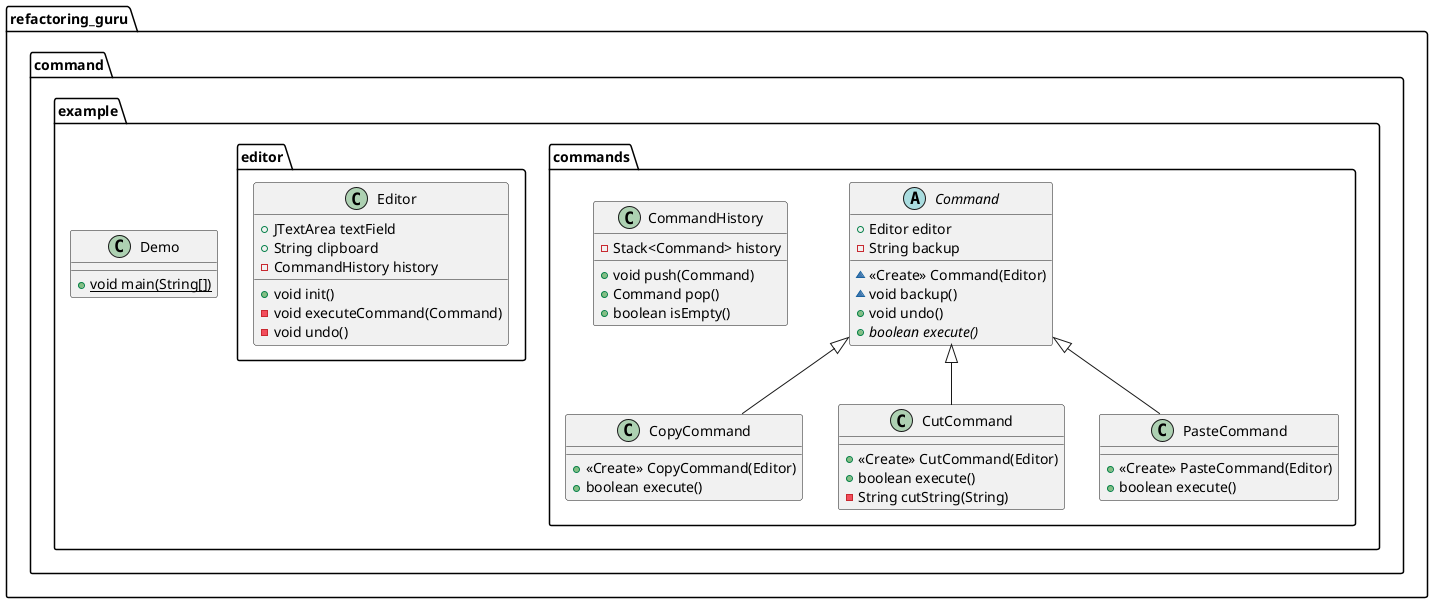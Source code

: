 @startuml
class refactoring_guru.command.example.commands.CopyCommand {
+ <<Create>> CopyCommand(Editor)
+ boolean execute()
}

abstract class refactoring_guru.command.example.commands.Command {
+ Editor editor
- String backup
~ <<Create>> Command(Editor)
~ void backup()
+ void undo()
+ {abstract}boolean execute()
}


class refactoring_guru.command.example.commands.CutCommand {
+ <<Create>> CutCommand(Editor)
+ boolean execute()
- String cutString(String)
}

class refactoring_guru.command.example.Demo {
+ {static} void main(String[])
}

class refactoring_guru.command.example.commands.CommandHistory {
- Stack<Command> history
+ void push(Command)
+ Command pop()
+ boolean isEmpty()
}


class refactoring_guru.command.example.commands.PasteCommand {
+ <<Create>> PasteCommand(Editor)
+ boolean execute()
}

class refactoring_guru.command.example.editor.Editor {
+ JTextArea textField
+ String clipboard
- CommandHistory history
+ void init()
- void executeCommand(Command)
- void undo()
}




refactoring_guru.command.example.commands.Command <|-- refactoring_guru.command.example.commands.CopyCommand
refactoring_guru.command.example.commands.Command <|-- refactoring_guru.command.example.commands.CutCommand
refactoring_guru.command.example.commands.Command <|-- refactoring_guru.command.example.commands.PasteCommand
@enduml